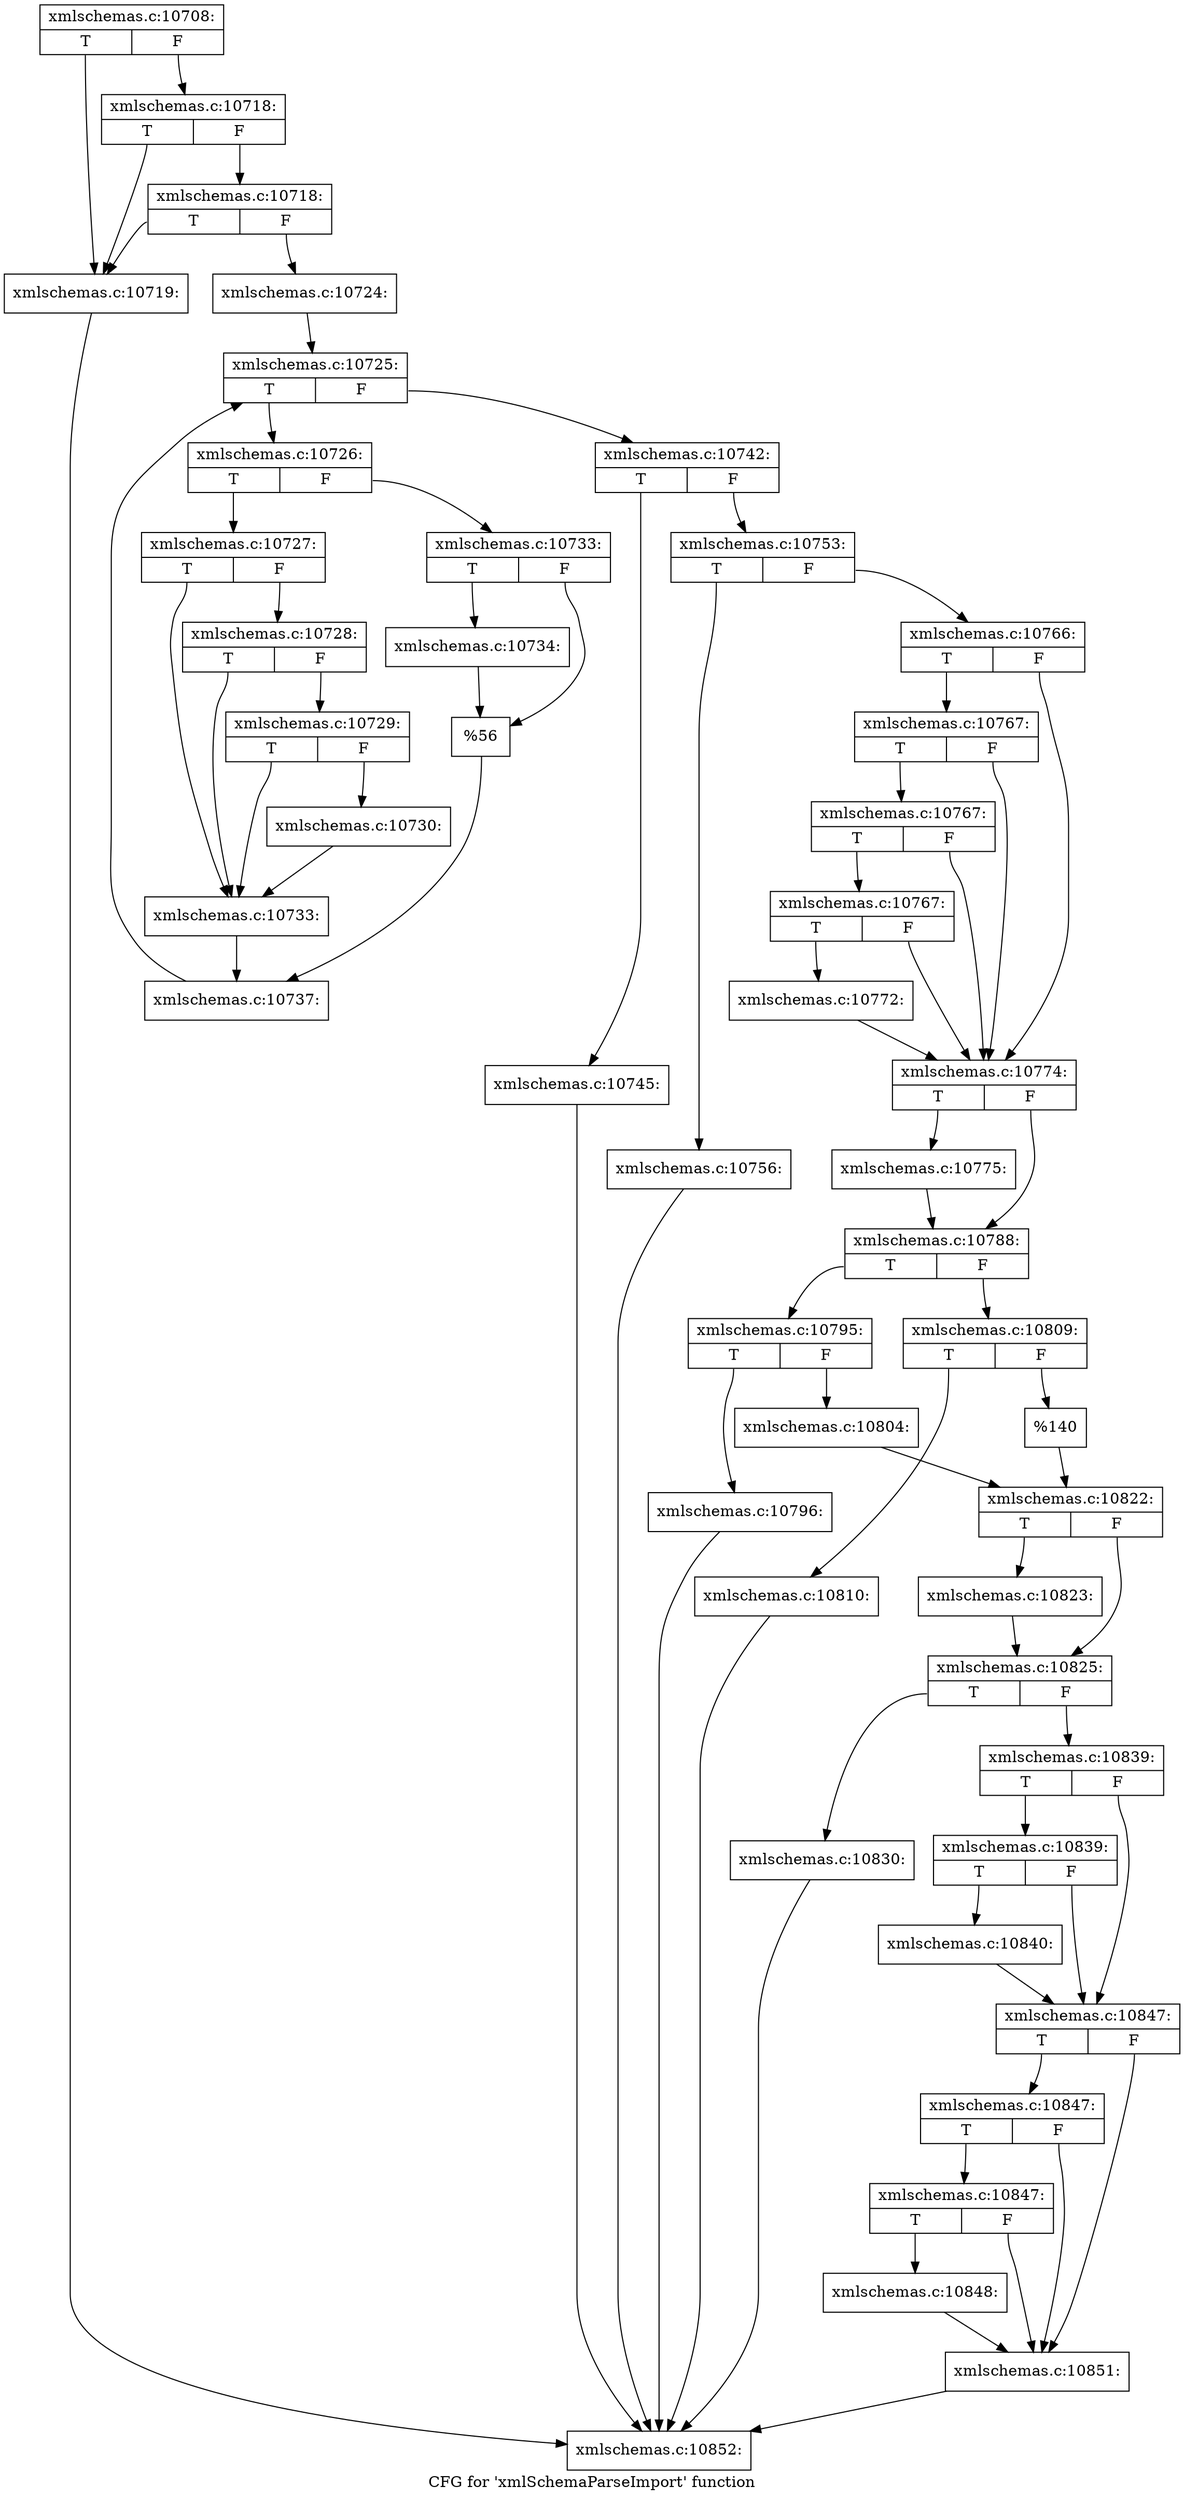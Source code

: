 digraph "CFG for 'xmlSchemaParseImport' function" {
	label="CFG for 'xmlSchemaParseImport' function";

	Node0x4d132d0 [shape=record,label="{xmlschemas.c:10708:|{<s0>T|<s1>F}}"];
	Node0x4d132d0:s0 -> Node0x4d188f0;
	Node0x4d132d0:s1 -> Node0x4d18a10;
	Node0x4d18a10 [shape=record,label="{xmlschemas.c:10718:|{<s0>T|<s1>F}}"];
	Node0x4d18a10:s0 -> Node0x4d188f0;
	Node0x4d18a10:s1 -> Node0x4d18990;
	Node0x4d18990 [shape=record,label="{xmlschemas.c:10718:|{<s0>T|<s1>F}}"];
	Node0x4d18990:s0 -> Node0x4d188f0;
	Node0x4d18990:s1 -> Node0x4d18940;
	Node0x4d188f0 [shape=record,label="{xmlschemas.c:10719:}"];
	Node0x4d188f0 -> Node0x4d01140;
	Node0x4d18940 [shape=record,label="{xmlschemas.c:10724:}"];
	Node0x4d18940 -> Node0x4d19560;
	Node0x4d19560 [shape=record,label="{xmlschemas.c:10725:|{<s0>T|<s1>F}}"];
	Node0x4d19560:s0 -> Node0x4d19950;
	Node0x4d19560:s1 -> Node0x4d19780;
	Node0x4d19950 [shape=record,label="{xmlschemas.c:10726:|{<s0>T|<s1>F}}"];
	Node0x4d19950:s0 -> Node0x4d19b10;
	Node0x4d19950:s1 -> Node0x4d19bb0;
	Node0x4d19b10 [shape=record,label="{xmlschemas.c:10727:|{<s0>T|<s1>F}}"];
	Node0x4d19b10:s0 -> Node0x4d1a010;
	Node0x4d19b10:s1 -> Node0x4d1a0e0;
	Node0x4d1a0e0 [shape=record,label="{xmlschemas.c:10728:|{<s0>T|<s1>F}}"];
	Node0x4d1a0e0:s0 -> Node0x4d1a010;
	Node0x4d1a0e0:s1 -> Node0x4d1a060;
	Node0x4d1a060 [shape=record,label="{xmlschemas.c:10729:|{<s0>T|<s1>F}}"];
	Node0x4d1a060:s0 -> Node0x4d1a010;
	Node0x4d1a060:s1 -> Node0x4d19fc0;
	Node0x4d19fc0 [shape=record,label="{xmlschemas.c:10730:}"];
	Node0x4d19fc0 -> Node0x4d1a010;
	Node0x4d1a010 [shape=record,label="{xmlschemas.c:10733:}"];
	Node0x4d1a010 -> Node0x4d19b60;
	Node0x4d19bb0 [shape=record,label="{xmlschemas.c:10733:|{<s0>T|<s1>F}}"];
	Node0x4d19bb0:s0 -> Node0x4d1b5b0;
	Node0x4d19bb0:s1 -> Node0x4d1b600;
	Node0x4d1b5b0 [shape=record,label="{xmlschemas.c:10734:}"];
	Node0x4d1b5b0 -> Node0x4d1b600;
	Node0x4d1b600 [shape=record,label="{%56}"];
	Node0x4d1b600 -> Node0x4d19b60;
	Node0x4d19b60 [shape=record,label="{xmlschemas.c:10737:}"];
	Node0x4d19b60 -> Node0x4d19560;
	Node0x4d19780 [shape=record,label="{xmlschemas.c:10742:|{<s0>T|<s1>F}}"];
	Node0x4d19780:s0 -> Node0x45faa40;
	Node0x4d19780:s1 -> Node0x45faa90;
	Node0x45faa40 [shape=record,label="{xmlschemas.c:10745:}"];
	Node0x45faa40 -> Node0x4d01140;
	Node0x45faa90 [shape=record,label="{xmlschemas.c:10753:|{<s0>T|<s1>F}}"];
	Node0x45faa90:s0 -> Node0x4d1e430;
	Node0x45faa90:s1 -> Node0x4d1e480;
	Node0x4d1e430 [shape=record,label="{xmlschemas.c:10756:}"];
	Node0x4d1e430 -> Node0x4d01140;
	Node0x4d1e480 [shape=record,label="{xmlschemas.c:10766:|{<s0>T|<s1>F}}"];
	Node0x4d1e480:s0 -> Node0x4d1f850;
	Node0x4d1e480:s1 -> Node0x4d1f730;
	Node0x4d1f850 [shape=record,label="{xmlschemas.c:10767:|{<s0>T|<s1>F}}"];
	Node0x4d1f850:s0 -> Node0x4d1f800;
	Node0x4d1f850:s1 -> Node0x4d1f730;
	Node0x4d1f800 [shape=record,label="{xmlschemas.c:10767:|{<s0>T|<s1>F}}"];
	Node0x4d1f800:s0 -> Node0x4d1f780;
	Node0x4d1f800:s1 -> Node0x4d1f730;
	Node0x4d1f780 [shape=record,label="{xmlschemas.c:10767:|{<s0>T|<s1>F}}"];
	Node0x4d1f780:s0 -> Node0x4d1f6e0;
	Node0x4d1f780:s1 -> Node0x4d1f730;
	Node0x4d1f6e0 [shape=record,label="{xmlschemas.c:10772:}"];
	Node0x4d1f6e0 -> Node0x4d1f730;
	Node0x4d1f730 [shape=record,label="{xmlschemas.c:10774:|{<s0>T|<s1>F}}"];
	Node0x4d1f730:s0 -> Node0x4d20870;
	Node0x4d1f730:s1 -> Node0x4d208c0;
	Node0x4d20870 [shape=record,label="{xmlschemas.c:10775:}"];
	Node0x4d20870 -> Node0x4d208c0;
	Node0x4d208c0 [shape=record,label="{xmlschemas.c:10788:|{<s0>T|<s1>F}}"];
	Node0x4d208c0:s0 -> Node0x4d21710;
	Node0x4d208c0:s1 -> Node0x4d217b0;
	Node0x4d21710 [shape=record,label="{xmlschemas.c:10795:|{<s0>T|<s1>F}}"];
	Node0x4d21710:s0 -> Node0x4d21b70;
	Node0x4d21710:s1 -> Node0x4d21bc0;
	Node0x4d21b70 [shape=record,label="{xmlschemas.c:10796:}"];
	Node0x4d21b70 -> Node0x4d01140;
	Node0x4d21bc0 [shape=record,label="{xmlschemas.c:10804:}"];
	Node0x4d21bc0 -> Node0x4d21760;
	Node0x4d217b0 [shape=record,label="{xmlschemas.c:10809:|{<s0>T|<s1>F}}"];
	Node0x4d217b0:s0 -> Node0x42f8b10;
	Node0x4d217b0:s1 -> Node0x4d22870;
	Node0x42f8b10 [shape=record,label="{xmlschemas.c:10810:}"];
	Node0x42f8b10 -> Node0x4d01140;
	Node0x4d22870 [shape=record,label="{%140}"];
	Node0x4d22870 -> Node0x4d21760;
	Node0x4d21760 [shape=record,label="{xmlschemas.c:10822:|{<s0>T|<s1>F}}"];
	Node0x4d21760:s0 -> Node0x4d22ba0;
	Node0x4d21760:s1 -> Node0x4d23dd0;
	Node0x4d22ba0 [shape=record,label="{xmlschemas.c:10823:}"];
	Node0x4d22ba0 -> Node0x4d23dd0;
	Node0x4d23dd0 [shape=record,label="{xmlschemas.c:10825:|{<s0>T|<s1>F}}"];
	Node0x4d23dd0:s0 -> Node0x430c710;
	Node0x4d23dd0:s1 -> Node0x4d24950;
	Node0x430c710 [shape=record,label="{xmlschemas.c:10830:}"];
	Node0x430c710 -> Node0x4d01140;
	Node0x4d24950 [shape=record,label="{xmlschemas.c:10839:|{<s0>T|<s1>F}}"];
	Node0x4d24950:s0 -> Node0x4d25540;
	Node0x4d24950:s1 -> Node0x4d254f0;
	Node0x4d25540 [shape=record,label="{xmlschemas.c:10839:|{<s0>T|<s1>F}}"];
	Node0x4d25540:s0 -> Node0x4d254a0;
	Node0x4d25540:s1 -> Node0x4d254f0;
	Node0x4d254a0 [shape=record,label="{xmlschemas.c:10840:}"];
	Node0x4d254a0 -> Node0x4d254f0;
	Node0x4d254f0 [shape=record,label="{xmlschemas.c:10847:|{<s0>T|<s1>F}}"];
	Node0x4d254f0:s0 -> Node0x4d26230;
	Node0x4d254f0:s1 -> Node0x4d261e0;
	Node0x4d26230 [shape=record,label="{xmlschemas.c:10847:|{<s0>T|<s1>F}}"];
	Node0x4d26230:s0 -> Node0x4d26540;
	Node0x4d26230:s1 -> Node0x4d261e0;
	Node0x4d26540 [shape=record,label="{xmlschemas.c:10847:|{<s0>T|<s1>F}}"];
	Node0x4d26540:s0 -> Node0x4d26190;
	Node0x4d26540:s1 -> Node0x4d261e0;
	Node0x4d26190 [shape=record,label="{xmlschemas.c:10848:}"];
	Node0x4d26190 -> Node0x4d261e0;
	Node0x4d261e0 [shape=record,label="{xmlschemas.c:10851:}"];
	Node0x4d261e0 -> Node0x4d01140;
	Node0x4d01140 [shape=record,label="{xmlschemas.c:10852:}"];
}
